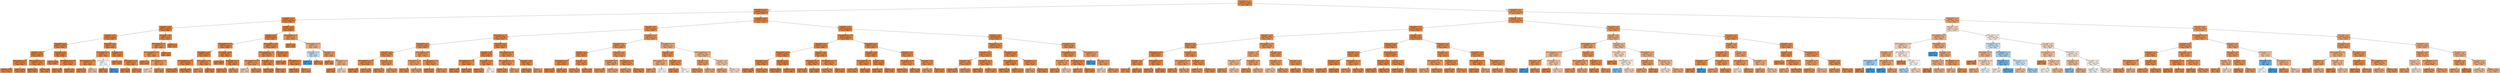 digraph Tree {
node [shape=box, style="filled", color="black"] ;
0 [label="level_WILLR <= 2.5\nsamples = 75366\nvalue = [71575, 3791]\nclass = TOP5", fillcolor="#e68843"] ;
1 [label="level_WILLR <= 0.5\nsamples = 52612\nvalue = [51459, 1153]\nclass = TOP5", fillcolor="#e6843d"] ;
0 -> 1 [labeldistance=2.5, labelangle=45, headlabel="True"] ;
2 [label="level_ATR <= 2.5\nsamples = 24223\nvalue = [24083, 140]\nclass = TOP5", fillcolor="#e5823a"] ;
1 -> 2 ;
3 [label="level_RSI <= 2.5\nsamples = 15647\nvalue = [15600, 47]\nclass = TOP5", fillcolor="#e5813a"] ;
2 -> 3 ;
4 [label="level_RSI <= 1.5\nsamples = 15522\nvalue = [15478, 44]\nclass = TOP5", fillcolor="#e5813a"] ;
3 -> 4 ;
5 [label="level_MOM <= 1.5\nsamples = 14803\nvalue = [14765, 38]\nclass = TOP5", fillcolor="#e5813a"] ;
4 -> 5 ;
6 [label="level_RSI <= 0.5\nsamples = 11344\nvalue = [11309, 35]\nclass = TOP5", fillcolor="#e5813a"] ;
5 -> 6 ;
7 [label="level_aroonup <= 0.5\nsamples = 9558\nvalue = [9533, 25]\nclass = TOP5", fillcolor="#e5813a"] ;
6 -> 7 ;
8 [label="samples = 5992\nvalue = [5971, 21]\nclass = TOP5", fillcolor="#e5813a"] ;
7 -> 8 ;
9 [label="samples = 3566\nvalue = [3562, 4]\nclass = TOP5", fillcolor="#e58139"] ;
7 -> 9 ;
10 [label="level_aroondown <= 2.5\nsamples = 1786\nvalue = [1776, 10]\nclass = TOP5", fillcolor="#e5823a"] ;
6 -> 10 ;
11 [label="samples = 942\nvalue = [941, 1]\nclass = TOP5", fillcolor="#e58139"] ;
10 -> 11 ;
12 [label="samples = 844\nvalue = [835, 9]\nclass = TOP5", fillcolor="#e5823b"] ;
10 -> 12 ;
13 [label="level_slowk <= 0.5\nsamples = 3459\nvalue = [3456, 3]\nclass = TOP5", fillcolor="#e58139"] ;
5 -> 13 ;
14 [label="samples = 2251\nvalue = [2251, 0]\nclass = TOP5", fillcolor="#e58139"] ;
13 -> 14 ;
15 [label="level_macdsignal <= 0.5\nsamples = 1208\nvalue = [1205, 3]\nclass = TOP5", fillcolor="#e58139"] ;
13 -> 15 ;
16 [label="samples = 494\nvalue = [491, 3]\nclass = TOP5", fillcolor="#e5823a"] ;
15 -> 16 ;
17 [label="samples = 714\nvalue = [714, 0]\nclass = TOP5", fillcolor="#e58139"] ;
15 -> 17 ;
18 [label="level_macd <= 1.5\nsamples = 719\nvalue = [713, 6]\nclass = TOP5", fillcolor="#e5823b"] ;
4 -> 18 ;
19 [label="level_MA60P <= 2.5\nsamples = 58\nvalue = [55, 3]\nclass = TOP5", fillcolor="#e68844"] ;
18 -> 19 ;
20 [label="level_macdsignal <= 0.5\nsamples = 56\nvalue = [54, 2]\nclass = TOP5", fillcolor="#e68640"] ;
19 -> 20 ;
21 [label="samples = 53\nvalue = [52, 1]\nclass = TOP5", fillcolor="#e6833d"] ;
20 -> 21 ;
22 [label="samples = 3\nvalue = [2, 1]\nclass = TOP5", fillcolor="#f2c09c"] ;
20 -> 22 ;
23 [label="level_macd <= 0.5\nsamples = 2\nvalue = [1, 1]\nclass = TOP5", fillcolor="#ffffff"] ;
19 -> 23 ;
24 [label="samples = 1\nvalue = [1, 0]\nclass = TOP5", fillcolor="#e58139"] ;
23 -> 24 ;
25 [label="samples = 1\nvalue = [0, 1]\nclass = XXX", fillcolor="#399de5"] ;
23 -> 25 ;
26 [label="level_ADX <= 1.5\nsamples = 661\nvalue = [658, 3]\nclass = TOP5", fillcolor="#e5823a"] ;
18 -> 26 ;
27 [label="samples = 525\nvalue = [525, 0]\nclass = TOP5", fillcolor="#e58139"] ;
26 -> 27 ;
28 [label="level_aroonup <= 1.5\nsamples = 136\nvalue = [133, 3]\nclass = TOP5", fillcolor="#e6843d"] ;
26 -> 28 ;
29 [label="samples = 68\nvalue = [68, 0]\nclass = TOP5", fillcolor="#e58139"] ;
28 -> 29 ;
30 [label="samples = 68\nvalue = [65, 3]\nclass = TOP5", fillcolor="#e68742"] ;
28 -> 30 ;
31 [label="level_slowd <= 0.5\nsamples = 125\nvalue = [122, 3]\nclass = TOP5", fillcolor="#e6843e"] ;
3 -> 31 ;
32 [label="level_aroonup <= 1.5\nsamples = 58\nvalue = [55, 3]\nclass = TOP5", fillcolor="#e68844"] ;
31 -> 32 ;
33 [label="level_aroondown <= 0.5\nsamples = 36\nvalue = [33, 3]\nclass = TOP5", fillcolor="#e78c4b"] ;
32 -> 33 ;
34 [label="samples = 11\nvalue = [11, 0]\nclass = TOP5", fillcolor="#e58139"] ;
33 -> 34 ;
35 [label="level_aroondown <= 2.5\nsamples = 25\nvalue = [22, 3]\nclass = TOP5", fillcolor="#e99254"] ;
33 -> 35 ;
36 [label="samples = 5\nvalue = [3, 2]\nclass = TOP5", fillcolor="#f6d5bd"] ;
35 -> 36 ;
37 [label="samples = 20\nvalue = [19, 1]\nclass = TOP5", fillcolor="#e68843"] ;
35 -> 37 ;
38 [label="samples = 22\nvalue = [22, 0]\nclass = TOP5", fillcolor="#e58139"] ;
32 -> 38 ;
39 [label="samples = 67\nvalue = [67, 0]\nclass = TOP5", fillcolor="#e58139"] ;
31 -> 39 ;
40 [label="level_RSI <= 2.5\nsamples = 8576\nvalue = [8483, 93]\nclass = TOP5", fillcolor="#e5823b"] ;
2 -> 40 ;
41 [label="level_RSI <= 0.5\nsamples = 8528\nvalue = [8440, 88]\nclass = TOP5", fillcolor="#e5823b"] ;
40 -> 41 ;
42 [label="level_macdhist <= 0.5\nsamples = 7254\nvalue = [7189, 65]\nclass = TOP5", fillcolor="#e5823b"] ;
41 -> 42 ;
43 [label="level_MA20P <= 0.5\nsamples = 6269\nvalue = [6207, 62]\nclass = TOP5", fillcolor="#e5823b"] ;
42 -> 43 ;
44 [label="level_macdsignal <= 2.5\nsamples = 6224\nvalue = [6164, 60]\nclass = TOP5", fillcolor="#e5823b"] ;
43 -> 44 ;
45 [label="samples = 4331\nvalue = [4283, 48]\nclass = TOP5", fillcolor="#e5823b"] ;
44 -> 45 ;
46 [label="samples = 1893\nvalue = [1881, 12]\nclass = TOP5", fillcolor="#e5823a"] ;
44 -> 46 ;
47 [label="level_aroonup <= 0.5\nsamples = 45\nvalue = [43, 2]\nclass = TOP5", fillcolor="#e68742"] ;
43 -> 47 ;
48 [label="samples = 19\nvalue = [17, 2]\nclass = TOP5", fillcolor="#e89050"] ;
47 -> 48 ;
49 [label="samples = 26\nvalue = [26, 0]\nclass = TOP5", fillcolor="#e58139"] ;
47 -> 49 ;
50 [label="level_MA20P <= 0.5\nsamples = 985\nvalue = [982, 3]\nclass = TOP5", fillcolor="#e5813a"] ;
42 -> 50 ;
51 [label="samples = 800\nvalue = [800, 0]\nclass = TOP5", fillcolor="#e58139"] ;
50 -> 51 ;
52 [label="level_MA60P <= 1.5\nsamples = 185\nvalue = [182, 3]\nclass = TOP5", fillcolor="#e5833c"] ;
50 -> 52 ;
53 [label="samples = 174\nvalue = [172, 2]\nclass = TOP5", fillcolor="#e5823b"] ;
52 -> 53 ;
54 [label="samples = 11\nvalue = [10, 1]\nclass = TOP5", fillcolor="#e88e4d"] ;
52 -> 54 ;
55 [label="level_macdhist <= 0.5\nsamples = 1274\nvalue = [1251, 23]\nclass = TOP5", fillcolor="#e5833d"] ;
41 -> 55 ;
56 [label="level_macdsignal <= 2.5\nsamples = 648\nvalue = [629, 19]\nclass = TOP5", fillcolor="#e6853f"] ;
55 -> 56 ;
57 [label="level_aroondown <= 0.5\nsamples = 139\nvalue = [127, 12]\nclass = TOP5", fillcolor="#e78d4c"] ;
56 -> 57 ;
58 [label="samples = 8\nvalue = [5, 3]\nclass = TOP5", fillcolor="#f5cdb0"] ;
57 -> 58 ;
59 [label="samples = 131\nvalue = [122, 9]\nclass = TOP5", fillcolor="#e78a48"] ;
57 -> 59 ;
60 [label="level_MOM <= 1.5\nsamples = 509\nvalue = [502, 7]\nclass = TOP5", fillcolor="#e5833c"] ;
56 -> 60 ;
61 [label="samples = 186\nvalue = [186, 0]\nclass = TOP5", fillcolor="#e58139"] ;
60 -> 61 ;
62 [label="samples = 323\nvalue = [316, 7]\nclass = TOP5", fillcolor="#e6843d"] ;
60 -> 62 ;
63 [label="level_slowk <= 0.5\nsamples = 626\nvalue = [622, 4]\nclass = TOP5", fillcolor="#e5823a"] ;
55 -> 63 ;
64 [label="samples = 299\nvalue = [299, 0]\nclass = TOP5", fillcolor="#e58139"] ;
63 -> 64 ;
65 [label="level_MA60P <= 2.5\nsamples = 327\nvalue = [323, 4]\nclass = TOP5", fillcolor="#e5833b"] ;
63 -> 65 ;
66 [label="samples = 315\nvalue = [312, 3]\nclass = TOP5", fillcolor="#e5823b"] ;
65 -> 66 ;
67 [label="samples = 12\nvalue = [11, 1]\nclass = TOP5", fillcolor="#e78c4b"] ;
65 -> 67 ;
68 [label="level_aroonup <= 2.5\nsamples = 48\nvalue = [43, 5]\nclass = TOP5", fillcolor="#e89050"] ;
40 -> 68 ;
69 [label="samples = 28\nvalue = [28, 0]\nclass = TOP5", fillcolor="#e58139"] ;
68 -> 69 ;
70 [label="level_macdhist <= 0.5\nsamples = 20\nvalue = [15, 5]\nclass = TOP5", fillcolor="#eeab7b"] ;
68 -> 70 ;
71 [label="level_slowk <= 1.0\nsamples = 5\nvalue = [2, 3]\nclass = XXX", fillcolor="#bddef6"] ;
70 -> 71 ;
72 [label="samples = 3\nvalue = [0, 3]\nclass = XXX", fillcolor="#399de5"] ;
71 -> 72 ;
73 [label="samples = 2\nvalue = [2, 0]\nclass = TOP5", fillcolor="#e58139"] ;
71 -> 73 ;
74 [label="level_VAR <= 1.5\nsamples = 15\nvalue = [13, 2]\nclass = TOP5", fillcolor="#e99457"] ;
70 -> 74 ;
75 [label="samples = 7\nvalue = [7, 0]\nclass = TOP5", fillcolor="#e58139"] ;
74 -> 75 ;
76 [label="level_slowd <= 0.5\nsamples = 8\nvalue = [6, 2]\nclass = TOP5", fillcolor="#eeab7b"] ;
74 -> 76 ;
77 [label="samples = 3\nvalue = [3, 0]\nclass = TOP5", fillcolor="#e58139"] ;
76 -> 77 ;
78 [label="samples = 5\nvalue = [3, 2]\nclass = TOP5", fillcolor="#f6d5bd"] ;
76 -> 78 ;
79 [label="level_slowd <= 0.5\nsamples = 28389\nvalue = [27376, 1013]\nclass = TOP5", fillcolor="#e68640"] ;
1 -> 79 ;
80 [label="level_VAR <= 0.5\nsamples = 7257\nvalue = [6708, 549]\nclass = TOP5", fillcolor="#e78b49"] ;
79 -> 80 ;
81 [label="level_aroonup <= 1.5\nsamples = 4682\nvalue = [4443, 239]\nclass = TOP5", fillcolor="#e68844"] ;
80 -> 81 ;
82 [label="level_WILLR <= 1.5\nsamples = 2644\nvalue = [2458, 186]\nclass = TOP5", fillcolor="#e78b48"] ;
81 -> 82 ;
83 [label="level_ATR <= 2.5\nsamples = 1986\nvalue = [1876, 110]\nclass = TOP5", fillcolor="#e78845"] ;
82 -> 83 ;
84 [label="level_aroondown <= 2.5\nsamples = 1324\nvalue = [1273, 51]\nclass = TOP5", fillcolor="#e68641"] ;
83 -> 84 ;
85 [label="samples = 555\nvalue = [549, 6]\nclass = TOP5", fillcolor="#e5823b"] ;
84 -> 85 ;
86 [label="samples = 769\nvalue = [724, 45]\nclass = TOP5", fillcolor="#e78945"] ;
84 -> 86 ;
87 [label="level_slowk <= 0.5\nsamples = 662\nvalue = [603, 59]\nclass = TOP5", fillcolor="#e88d4c"] ;
83 -> 87 ;
88 [label="samples = 318\nvalue = [301, 17]\nclass = TOP5", fillcolor="#e68844"] ;
87 -> 88 ;
89 [label="samples = 344\nvalue = [302, 42]\nclass = TOP5", fillcolor="#e99355"] ;
87 -> 89 ;
90 [label="level_macdhist <= 0.5\nsamples = 658\nvalue = [582, 76]\nclass = TOP5", fillcolor="#e89153"] ;
82 -> 90 ;
91 [label="level_MA20P <= 0.5\nsamples = 346\nvalue = [291, 55]\nclass = TOP5", fillcolor="#ea995e"] ;
90 -> 91 ;
92 [label="samples = 88\nvalue = [82, 6]\nclass = TOP5", fillcolor="#e78a47"] ;
91 -> 92 ;
93 [label="samples = 258\nvalue = [209, 49]\nclass = TOP5", fillcolor="#eb9f67"] ;
91 -> 93 ;
94 [label="level_aroondown <= 0.5\nsamples = 312\nvalue = [291, 21]\nclass = TOP5", fillcolor="#e78a47"] ;
90 -> 94 ;
95 [label="samples = 152\nvalue = [148, 4]\nclass = TOP5", fillcolor="#e6843e"] ;
94 -> 95 ;
96 [label="samples = 160\nvalue = [143, 17]\nclass = TOP5", fillcolor="#e89051"] ;
94 -> 96 ;
97 [label="level_WILLR <= 1.5\nsamples = 2038\nvalue = [1985, 53]\nclass = TOP5", fillcolor="#e6843e"] ;
81 -> 97 ;
98 [label="level_ATR <= 2.5\nsamples = 1183\nvalue = [1168, 15]\nclass = TOP5", fillcolor="#e5833c"] ;
97 -> 98 ;
99 [label="level_aroondown <= 1.5\nsamples = 857\nvalue = [851, 6]\nclass = TOP5", fillcolor="#e5823a"] ;
98 -> 99 ;
100 [label="samples = 554\nvalue = [552, 2]\nclass = TOP5", fillcolor="#e5813a"] ;
99 -> 100 ;
101 [label="samples = 303\nvalue = [299, 4]\nclass = TOP5", fillcolor="#e5833c"] ;
99 -> 101 ;
102 [label="level_MA20P <= 2.5\nsamples = 326\nvalue = [317, 9]\nclass = TOP5", fillcolor="#e6853f"] ;
98 -> 102 ;
103 [label="samples = 322\nvalue = [315, 7]\nclass = TOP5", fillcolor="#e6843d"] ;
102 -> 103 ;
104 [label="samples = 4\nvalue = [2, 2]\nclass = TOP5", fillcolor="#ffffff"] ;
102 -> 104 ;
105 [label="level_macdhist <= 1.5\nsamples = 855\nvalue = [817, 38]\nclass = TOP5", fillcolor="#e68742"] ;
97 -> 105 ;
106 [label="level_aroondown <= 2.5\nsamples = 447\nvalue = [416, 31]\nclass = TOP5", fillcolor="#e78a48"] ;
105 -> 106 ;
107 [label="samples = 397\nvalue = [375, 22]\nclass = TOP5", fillcolor="#e78845"] ;
106 -> 107 ;
108 [label="samples = 50\nvalue = [41, 9]\nclass = TOP5", fillcolor="#eb9d64"] ;
106 -> 108 ;
109 [label="level_slowk <= 1.5\nsamples = 408\nvalue = [401, 7]\nclass = TOP5", fillcolor="#e5833c"] ;
105 -> 109 ;
110 [label="samples = 401\nvalue = [395, 6]\nclass = TOP5", fillcolor="#e5833c"] ;
109 -> 110 ;
111 [label="samples = 7\nvalue = [6, 1]\nclass = TOP5", fillcolor="#e9965a"] ;
109 -> 111 ;
112 [label="level_WILLR <= 1.5\nsamples = 2575\nvalue = [2265, 310]\nclass = TOP5", fillcolor="#e99254"] ;
80 -> 112 ;
113 [label="level_RSI <= 0.5\nsamples = 1853\nvalue = [1704, 149]\nclass = TOP5", fillcolor="#e78c4a"] ;
112 -> 113 ;
114 [label="level_ATR <= 2.5\nsamples = 694\nvalue = [667, 27]\nclass = TOP5", fillcolor="#e68641"] ;
113 -> 114 ;
115 [label="level_aroonup <= 0.5\nsamples = 334\nvalue = [329, 5]\nclass = TOP5", fillcolor="#e5833c"] ;
114 -> 115 ;
116 [label="samples = 175\nvalue = [175, 0]\nclass = TOP5", fillcolor="#e58139"] ;
115 -> 116 ;
117 [label="samples = 159\nvalue = [154, 5]\nclass = TOP5", fillcolor="#e6853f"] ;
115 -> 117 ;
118 [label="level_ADX <= 2.5\nsamples = 360\nvalue = [338, 22]\nclass = TOP5", fillcolor="#e78946"] ;
114 -> 118 ;
119 [label="samples = 214\nvalue = [196, 18]\nclass = TOP5", fillcolor="#e78d4b"] ;
118 -> 119 ;
120 [label="samples = 146\nvalue = [142, 4]\nclass = TOP5", fillcolor="#e6853f"] ;
118 -> 120 ;
121 [label="level_macd <= 0.5\nsamples = 1159\nvalue = [1037, 122]\nclass = TOP5", fillcolor="#e89050"] ;
113 -> 121 ;
122 [label="level_MA60P <= 0.5\nsamples = 548\nvalue = [459, 89]\nclass = TOP5", fillcolor="#ea995f"] ;
121 -> 122 ;
123 [label="samples = 229\nvalue = [206, 23]\nclass = TOP5", fillcolor="#e88f4f"] ;
122 -> 123 ;
124 [label="samples = 319\nvalue = [253, 66]\nclass = TOP5", fillcolor="#eca26d"] ;
122 -> 124 ;
125 [label="level_aroonup <= 0.5\nsamples = 611\nvalue = [578, 33]\nclass = TOP5", fillcolor="#e68844"] ;
121 -> 125 ;
126 [label="samples = 135\nvalue = [117, 18]\nclass = TOP5", fillcolor="#e99457"] ;
125 -> 126 ;
127 [label="samples = 476\nvalue = [461, 15]\nclass = TOP5", fillcolor="#e6853f"] ;
125 -> 127 ;
128 [label="level_MA120P <= 0.5\nsamples = 722\nvalue = [561, 161]\nclass = TOP5", fillcolor="#eca572"] ;
112 -> 128 ;
129 [label="level_ADX <= 0.5\nsamples = 136\nvalue = [125, 11]\nclass = TOP5", fillcolor="#e78c4a"] ;
128 -> 129 ;
130 [label="level_macdhist <= 2.5\nsamples = 18\nvalue = [14, 4]\nclass = TOP5", fillcolor="#eca572"] ;
129 -> 130 ;
131 [label="samples = 14\nvalue = [12, 2]\nclass = TOP5", fillcolor="#e9965a"] ;
130 -> 131 ;
132 [label="samples = 4\nvalue = [2, 2]\nclass = TOP5", fillcolor="#ffffff"] ;
130 -> 132 ;
133 [label="level_MOM <= 2.5\nsamples = 118\nvalue = [111, 7]\nclass = TOP5", fillcolor="#e78945"] ;
129 -> 133 ;
134 [label="samples = 116\nvalue = [110, 6]\nclass = TOP5", fillcolor="#e68844"] ;
133 -> 134 ;
135 [label="samples = 2\nvalue = [1, 1]\nclass = TOP5", fillcolor="#ffffff"] ;
133 -> 135 ;
136 [label="level_aroondown <= 2.5\nsamples = 586\nvalue = [436, 150]\nclass = TOP5", fillcolor="#eeac7d"] ;
128 -> 136 ;
137 [label="level_VAR <= 1.5\nsamples = 278\nvalue = [235, 43]\nclass = TOP5", fillcolor="#ea985d"] ;
136 -> 137 ;
138 [label="samples = 174\nvalue = [156, 18]\nclass = TOP5", fillcolor="#e89050"] ;
137 -> 138 ;
139 [label="samples = 104\nvalue = [79, 25]\nclass = TOP5", fillcolor="#eda978"] ;
137 -> 139 ;
140 [label="level_ATR <= 0.5\nsamples = 308\nvalue = [201, 107]\nclass = TOP5", fillcolor="#f3c4a2"] ;
136 -> 140 ;
141 [label="samples = 114\nvalue = [90, 24]\nclass = TOP5", fillcolor="#eca36e"] ;
140 -> 141 ;
142 [label="samples = 194\nvalue = [111, 83]\nclass = TOP5", fillcolor="#f8dfcd"] ;
140 -> 142 ;
143 [label="level_ATR <= 2.5\nsamples = 21132\nvalue = [20668, 464]\nclass = TOP5", fillcolor="#e6843d"] ;
79 -> 143 ;
144 [label="level_aroondown <= 2.5\nsamples = 14170\nvalue = [13984, 186]\nclass = TOP5", fillcolor="#e5833c"] ;
143 -> 144 ;
145 [label="level_VAR <= 1.5\nsamples = 11474\nvalue = [11362, 112]\nclass = TOP5", fillcolor="#e5823b"] ;
144 -> 145 ;
146 [label="level_aroonup <= 0.5\nsamples = 10346\nvalue = [10262, 84]\nclass = TOP5", fillcolor="#e5823b"] ;
145 -> 146 ;
147 [label="level_WILLR <= 1.5\nsamples = 3921\nvalue = [3867, 54]\nclass = TOP5", fillcolor="#e5833c"] ;
146 -> 147 ;
148 [label="samples = 2126\nvalue = [2106, 20]\nclass = TOP5", fillcolor="#e5823b"] ;
147 -> 148 ;
149 [label="samples = 1795\nvalue = [1761, 34]\nclass = TOP5", fillcolor="#e6833d"] ;
147 -> 149 ;
150 [label="level_RSI <= 2.5\nsamples = 6425\nvalue = [6395, 30]\nclass = TOP5", fillcolor="#e5823a"] ;
146 -> 150 ;
151 [label="samples = 4828\nvalue = [4814, 14]\nclass = TOP5", fillcolor="#e5813a"] ;
150 -> 151 ;
152 [label="samples = 1597\nvalue = [1581, 16]\nclass = TOP5", fillcolor="#e5823b"] ;
150 -> 152 ;
153 [label="level_RSI <= 2.5\nsamples = 1128\nvalue = [1100, 28]\nclass = TOP5", fillcolor="#e6843e"] ;
145 -> 153 ;
154 [label="level_aroonup <= 1.5\nsamples = 806\nvalue = [794, 12]\nclass = TOP5", fillcolor="#e5833c"] ;
153 -> 154 ;
155 [label="samples = 237\nvalue = [228, 9]\nclass = TOP5", fillcolor="#e68641"] ;
154 -> 155 ;
156 [label="samples = 569\nvalue = [566, 3]\nclass = TOP5", fillcolor="#e5823a"] ;
154 -> 156 ;
157 [label="level_aroondown <= 1.5\nsamples = 322\nvalue = [306, 16]\nclass = TOP5", fillcolor="#e68843"] ;
153 -> 157 ;
158 [label="samples = 218\nvalue = [203, 15]\nclass = TOP5", fillcolor="#e78a48"] ;
157 -> 158 ;
159 [label="samples = 104\nvalue = [103, 1]\nclass = TOP5", fillcolor="#e5823b"] ;
157 -> 159 ;
160 [label="level_WILLR <= 1.5\nsamples = 2696\nvalue = [2622, 74]\nclass = TOP5", fillcolor="#e6853f"] ;
144 -> 160 ;
161 [label="level_slowk <= 1.5\nsamples = 1619\nvalue = [1596, 23]\nclass = TOP5", fillcolor="#e5833c"] ;
160 -> 161 ;
162 [label="level_macdhist <= 1.5\nsamples = 557\nvalue = [542, 15]\nclass = TOP5", fillcolor="#e6843e"] ;
161 -> 162 ;
163 [label="samples = 307\nvalue = [294, 13]\nclass = TOP5", fillcolor="#e68742"] ;
162 -> 163 ;
164 [label="samples = 250\nvalue = [248, 2]\nclass = TOP5", fillcolor="#e5823b"] ;
162 -> 164 ;
165 [label="level_ADX <= 0.5\nsamples = 1062\nvalue = [1054, 8]\nclass = TOP5", fillcolor="#e5823b"] ;
161 -> 165 ;
166 [label="samples = 505\nvalue = [504, 1]\nclass = TOP5", fillcolor="#e58139"] ;
165 -> 166 ;
167 [label="samples = 557\nvalue = [550, 7]\nclass = TOP5", fillcolor="#e5833c"] ;
165 -> 167 ;
168 [label="level_VAR <= 1.5\nsamples = 1077\nvalue = [1026, 51]\nclass = TOP5", fillcolor="#e68743"] ;
160 -> 168 ;
169 [label="level_aroonup <= 0.5\nsamples = 827\nvalue = [795, 32]\nclass = TOP5", fillcolor="#e68641"] ;
168 -> 169 ;
170 [label="samples = 462\nvalue = [439, 23]\nclass = TOP5", fillcolor="#e68843"] ;
169 -> 170 ;
171 [label="samples = 365\nvalue = [356, 9]\nclass = TOP5", fillcolor="#e6843e"] ;
169 -> 171 ;
172 [label="level_slowk <= 2.5\nsamples = 250\nvalue = [231, 19]\nclass = TOP5", fillcolor="#e78b49"] ;
168 -> 172 ;
173 [label="samples = 97\nvalue = [82, 15]\nclass = TOP5", fillcolor="#ea985d"] ;
172 -> 173 ;
174 [label="samples = 153\nvalue = [149, 4]\nclass = TOP5", fillcolor="#e6843e"] ;
172 -> 174 ;
175 [label="level_VAR <= 2.5\nsamples = 6962\nvalue = [6684, 278]\nclass = TOP5", fillcolor="#e68641"] ;
143 -> 175 ;
176 [label="level_aroonup <= 1.5\nsamples = 6274\nvalue = [6055, 219]\nclass = TOP5", fillcolor="#e68640"] ;
175 -> 176 ;
177 [label="level_slowd <= 1.5\nsamples = 2934\nvalue = [2785, 149]\nclass = TOP5", fillcolor="#e68844"] ;
176 -> 177 ;
178 [label="level_VAR <= 0.5\nsamples = 1189\nvalue = [1103, 86]\nclass = TOP5", fillcolor="#e78b48"] ;
177 -> 178 ;
179 [label="samples = 814\nvalue = [770, 44]\nclass = TOP5", fillcolor="#e68844"] ;
178 -> 179 ;
180 [label="samples = 375\nvalue = [333, 42]\nclass = TOP5", fillcolor="#e89152"] ;
178 -> 180 ;
181 [label="level_MA120P <= 0.5\nsamples = 1745\nvalue = [1682, 63]\nclass = TOP5", fillcolor="#e68640"] ;
177 -> 181 ;
182 [label="samples = 467\nvalue = [460, 7]\nclass = TOP5", fillcolor="#e5833c"] ;
181 -> 182 ;
183 [label="samples = 1278\nvalue = [1222, 56]\nclass = TOP5", fillcolor="#e68742"] ;
181 -> 183 ;
184 [label="level_MA20P <= 2.5\nsamples = 3340\nvalue = [3270, 70]\nclass = TOP5", fillcolor="#e6843d"] ;
176 -> 184 ;
185 [label="level_macdhist <= 1.5\nsamples = 2795\nvalue = [2749, 46]\nclass = TOP5", fillcolor="#e5833c"] ;
184 -> 185 ;
186 [label="samples = 1024\nvalue = [992, 32]\nclass = TOP5", fillcolor="#e6853f"] ;
185 -> 186 ;
187 [label="samples = 1771\nvalue = [1757, 14]\nclass = TOP5", fillcolor="#e5823b"] ;
185 -> 187 ;
188 [label="level_WILLR <= 1.5\nsamples = 545\nvalue = [521, 24]\nclass = TOP5", fillcolor="#e68742"] ;
184 -> 188 ;
189 [label="samples = 43\nvalue = [36, 7]\nclass = TOP5", fillcolor="#ea9a5f"] ;
188 -> 189 ;
190 [label="samples = 502\nvalue = [485, 17]\nclass = TOP5", fillcolor="#e68540"] ;
188 -> 190 ;
191 [label="level_MA20P <= 2.5\nsamples = 688\nvalue = [629, 59]\nclass = TOP5", fillcolor="#e78d4c"] ;
175 -> 191 ;
192 [label="level_macdhist <= 0.5\nsamples = 478\nvalue = [453, 25]\nclass = TOP5", fillcolor="#e68844"] ;
191 -> 192 ;
193 [label="level_MA20P <= 0.5\nsamples = 83\nvalue = [71, 12]\nclass = TOP5", fillcolor="#e9965a"] ;
192 -> 193 ;
194 [label="samples = 58\nvalue = [55, 3]\nclass = TOP5", fillcolor="#e68844"] ;
193 -> 194 ;
195 [label="samples = 25\nvalue = [16, 9]\nclass = TOP5", fillcolor="#f4c8a8"] ;
193 -> 195 ;
196 [label="level_aroonup <= 0.5\nsamples = 395\nvalue = [382, 13]\nclass = TOP5", fillcolor="#e68540"] ;
192 -> 196 ;
197 [label="samples = 84\nvalue = [77, 7]\nclass = TOP5", fillcolor="#e78c4b"] ;
196 -> 197 ;
198 [label="samples = 311\nvalue = [305, 6]\nclass = TOP5", fillcolor="#e6833d"] ;
196 -> 198 ;
199 [label="level_macdhist <= 1.5\nsamples = 210\nvalue = [176, 34]\nclass = TOP5", fillcolor="#ea995f"] ;
191 -> 199 ;
200 [label="samples = 3\nvalue = [0, 3]\nclass = XXX", fillcolor="#399de5"] ;
199 -> 200 ;
201 [label="level_slowk <= 1.5\nsamples = 207\nvalue = [176, 31]\nclass = TOP5", fillcolor="#ea975c"] ;
199 -> 201 ;
202 [label="samples = 13\nvalue = [8, 5]\nclass = TOP5", fillcolor="#f5d0b5"] ;
201 -> 202 ;
203 [label="samples = 194\nvalue = [168, 26]\nclass = TOP5", fillcolor="#e99458"] ;
201 -> 203 ;
204 [label="level_VAR <= 1.5\nsamples = 22754\nvalue = [20116, 2638]\nclass = TOP5", fillcolor="#e89253"] ;
0 -> 204 [labeldistance=2.5, labelangle=-45, headlabel="False"] ;
205 [label="level_VAR <= 0.5\nsamples = 15517\nvalue = [14418, 1099]\nclass = TOP5", fillcolor="#e78b48"] ;
204 -> 205 ;
206 [label="level_slowd <= 1.5\nsamples = 11521\nvalue = [10935, 586]\nclass = TOP5", fillcolor="#e68844"] ;
205 -> 206 ;
207 [label="level_ATR <= 0.5\nsamples = 2047\nvalue = [1862, 185]\nclass = TOP5", fillcolor="#e88e4d"] ;
206 -> 207 ;
208 [label="level_RSI <= 2.5\nsamples = 1022\nvalue = [957, 65]\nclass = TOP5", fillcolor="#e78a46"] ;
207 -> 208 ;
209 [label="level_aroonup <= 0.5\nsamples = 350\nvalue = [339, 11]\nclass = TOP5", fillcolor="#e6853f"] ;
208 -> 209 ;
210 [label="level_ADX <= 2.5\nsamples = 140\nvalue = [132, 8]\nclass = TOP5", fillcolor="#e78945"] ;
209 -> 210 ;
211 [label="samples = 66\nvalue = [60, 6]\nclass = TOP5", fillcolor="#e88e4d"] ;
210 -> 211 ;
212 [label="samples = 74\nvalue = [72, 2]\nclass = TOP5", fillcolor="#e6843e"] ;
210 -> 212 ;
213 [label="level_MA120P <= 0.5\nsamples = 210\nvalue = [207, 3]\nclass = TOP5", fillcolor="#e5833c"] ;
209 -> 213 ;
214 [label="samples = 49\nvalue = [47, 2]\nclass = TOP5", fillcolor="#e68641"] ;
213 -> 214 ;
215 [label="samples = 161\nvalue = [160, 1]\nclass = TOP5", fillcolor="#e5823a"] ;
213 -> 215 ;
216 [label="level_macd <= 2.5\nsamples = 672\nvalue = [618, 54]\nclass = TOP5", fillcolor="#e78c4a"] ;
208 -> 216 ;
217 [label="level_aroondown <= 0.5\nsamples = 166\nvalue = [144, 22]\nclass = TOP5", fillcolor="#e99457"] ;
216 -> 217 ;
218 [label="samples = 66\nvalue = [62, 4]\nclass = TOP5", fillcolor="#e78946"] ;
217 -> 218 ;
219 [label="samples = 100\nvalue = [82, 18]\nclass = TOP5", fillcolor="#eb9d64"] ;
217 -> 219 ;
220 [label="level_slowd <= 0.5\nsamples = 506\nvalue = [474, 32]\nclass = TOP5", fillcolor="#e78a46"] ;
216 -> 220 ;
221 [label="samples = 133\nvalue = [121, 12]\nclass = TOP5", fillcolor="#e88d4d"] ;
220 -> 221 ;
222 [label="samples = 373\nvalue = [353, 20]\nclass = TOP5", fillcolor="#e68844"] ;
220 -> 222 ;
223 [label="level_macdhist <= 0.5\nsamples = 1025\nvalue = [905, 120]\nclass = TOP5", fillcolor="#e89253"] ;
207 -> 223 ;
224 [label="level_RSI <= 1.5\nsamples = 164\nvalue = [131, 33]\nclass = TOP5", fillcolor="#eca16b"] ;
223 -> 224 ;
225 [label="level_slowk <= 0.5\nsamples = 56\nvalue = [40, 16]\nclass = TOP5", fillcolor="#efb388"] ;
224 -> 225 ;
226 [label="samples = 11\nvalue = [10, 1]\nclass = TOP5", fillcolor="#e88e4d"] ;
225 -> 226 ;
227 [label="samples = 45\nvalue = [30, 15]\nclass = TOP5", fillcolor="#f2c09c"] ;
225 -> 227 ;
228 [label="level_MA20P <= 1.5\nsamples = 108\nvalue = [91, 17]\nclass = TOP5", fillcolor="#ea995e"] ;
224 -> 228 ;
229 [label="samples = 59\nvalue = [54, 5]\nclass = TOP5", fillcolor="#e78d4b"] ;
228 -> 229 ;
230 [label="samples = 49\nvalue = [37, 12]\nclass = TOP5", fillcolor="#edaa79"] ;
228 -> 230 ;
231 [label="level_ADX <= 0.5\nsamples = 861\nvalue = [774, 87]\nclass = TOP5", fillcolor="#e88f4f"] ;
223 -> 231 ;
232 [label="level_slowd <= 0.5\nsamples = 270\nvalue = [233, 37]\nclass = TOP5", fillcolor="#e99558"] ;
231 -> 232 ;
233 [label="samples = 38\nvalue = [26, 12]\nclass = TOP5", fillcolor="#f1bb94"] ;
232 -> 233 ;
234 [label="samples = 232\nvalue = [207, 25]\nclass = TOP5", fillcolor="#e89051"] ;
232 -> 234 ;
235 [label="level_slowk <= 0.5\nsamples = 591\nvalue = [541, 50]\nclass = TOP5", fillcolor="#e78d4b"] ;
231 -> 235 ;
236 [label="samples = 126\nvalue = [122, 4]\nclass = TOP5", fillcolor="#e6853f"] ;
235 -> 236 ;
237 [label="samples = 465\nvalue = [419, 46]\nclass = TOP5", fillcolor="#e88f4f"] ;
235 -> 237 ;
238 [label="level_ATR <= 2.5\nsamples = 9474\nvalue = [9073, 401]\nclass = TOP5", fillcolor="#e68742"] ;
206 -> 238 ;
239 [label="level_macd <= 1.5\nsamples = 6685\nvalue = [6461, 224]\nclass = TOP5", fillcolor="#e68540"] ;
238 -> 239 ;
240 [label="level_RSI <= 2.5\nsamples = 1823\nvalue = [1743, 80]\nclass = TOP5", fillcolor="#e68742"] ;
239 -> 240 ;
241 [label="level_macd <= 0.5\nsamples = 1071\nvalue = [1038, 33]\nclass = TOP5", fillcolor="#e6853f"] ;
240 -> 241 ;
242 [label="samples = 770\nvalue = [739, 31]\nclass = TOP5", fillcolor="#e68641"] ;
241 -> 242 ;
243 [label="samples = 301\nvalue = [299, 2]\nclass = TOP5", fillcolor="#e5823a"] ;
241 -> 243 ;
244 [label="level_macdhist <= 2.5\nsamples = 752\nvalue = [705, 47]\nclass = TOP5", fillcolor="#e78946"] ;
240 -> 244 ;
245 [label="samples = 63\nvalue = [54, 9]\nclass = TOP5", fillcolor="#e9965a"] ;
244 -> 245 ;
246 [label="samples = 689\nvalue = [651, 38]\nclass = TOP5", fillcolor="#e78845"] ;
244 -> 246 ;
247 [label="level_aroonup <= 2.5\nsamples = 4862\nvalue = [4718, 144]\nclass = TOP5", fillcolor="#e6853f"] ;
239 -> 247 ;
248 [label="level_slowd <= 2.5\nsamples = 1578\nvalue = [1549, 29]\nclass = TOP5", fillcolor="#e5833d"] ;
247 -> 248 ;
249 [label="samples = 608\nvalue = [592, 16]\nclass = TOP5", fillcolor="#e6843e"] ;
248 -> 249 ;
250 [label="samples = 970\nvalue = [957, 13]\nclass = TOP5", fillcolor="#e5833c"] ;
248 -> 250 ;
251 [label="level_ATR <= 0.5\nsamples = 3284\nvalue = [3169, 115]\nclass = TOP5", fillcolor="#e68640"] ;
247 -> 251 ;
252 [label="samples = 2209\nvalue = [2148, 61]\nclass = TOP5", fillcolor="#e6853f"] ;
251 -> 252 ;
253 [label="samples = 1075\nvalue = [1021, 54]\nclass = TOP5", fillcolor="#e68843"] ;
251 -> 253 ;
254 [label="level_macd <= 1.5\nsamples = 2789\nvalue = [2612, 177]\nclass = TOP5", fillcolor="#e78a46"] ;
238 -> 254 ;
255 [label="level_ADX <= 1.5\nsamples = 561\nvalue = [511, 50]\nclass = TOP5", fillcolor="#e88d4c"] ;
254 -> 255 ;
256 [label="level_aroondown <= 0.5\nsamples = 265\nvalue = [233, 32]\nclass = TOP5", fillcolor="#e99254"] ;
255 -> 256 ;
257 [label="samples = 80\nvalue = [64, 16]\nclass = TOP5", fillcolor="#eca06a"] ;
256 -> 257 ;
258 [label="samples = 185\nvalue = [169, 16]\nclass = TOP5", fillcolor="#e78d4c"] ;
256 -> 258 ;
259 [label="level_MA60P <= 1.5\nsamples = 296\nvalue = [278, 18]\nclass = TOP5", fillcolor="#e78946"] ;
255 -> 259 ;
260 [label="samples = 186\nvalue = [179, 7]\nclass = TOP5", fillcolor="#e68641"] ;
259 -> 260 ;
261 [label="samples = 110\nvalue = [99, 11]\nclass = TOP5", fillcolor="#e88f4f"] ;
259 -> 261 ;
262 [label="level_MOM <= 1.5\nsamples = 2228\nvalue = [2101, 127]\nclass = TOP5", fillcolor="#e78945"] ;
254 -> 262 ;
263 [label="level_aroondown <= 2.5\nsamples = 315\nvalue = [309, 6]\nclass = TOP5", fillcolor="#e6833d"] ;
262 -> 263 ;
264 [label="samples = 310\nvalue = [305, 5]\nclass = TOP5", fillcolor="#e5833c"] ;
263 -> 264 ;
265 [label="samples = 5\nvalue = [4, 1]\nclass = TOP5", fillcolor="#eca06a"] ;
263 -> 265 ;
266 [label="level_macdhist <= 1.5\nsamples = 1913\nvalue = [1792, 121]\nclass = TOP5", fillcolor="#e78a46"] ;
262 -> 266 ;
267 [label="samples = 168\nvalue = [150, 18]\nclass = TOP5", fillcolor="#e89051"] ;
266 -> 267 ;
268 [label="samples = 1745\nvalue = [1642, 103]\nclass = TOP5", fillcolor="#e78945"] ;
266 -> 268 ;
269 [label="level_slowk <= 2.5\nsamples = 3996\nvalue = [3483, 513]\nclass = TOP5", fillcolor="#e99456"] ;
205 -> 269 ;
270 [label="level_ATR <= 0.5\nsamples = 1073\nvalue = [818, 255]\nclass = TOP5", fillcolor="#eda877"] ;
269 -> 270 ;
271 [label="level_macdhist <= 1.5\nsamples = 435\nvalue = [370, 65]\nclass = TOP5", fillcolor="#ea975c"] ;
270 -> 271 ;
272 [label="level_aroondown <= 0.5\nsamples = 93\nvalue = [68, 25]\nclass = TOP5", fillcolor="#efaf82"] ;
271 -> 272 ;
273 [label="level_slowk <= 0.5\nsamples = 29\nvalue = [26, 3]\nclass = TOP5", fillcolor="#e89050"] ;
272 -> 273 ;
274 [label="samples = 1\nvalue = [0, 1]\nclass = XXX", fillcolor="#399de5"] ;
273 -> 274 ;
275 [label="samples = 28\nvalue = [26, 2]\nclass = TOP5", fillcolor="#e78b48"] ;
273 -> 275 ;
276 [label="level_MA60P <= 1.5\nsamples = 64\nvalue = [42, 22]\nclass = TOP5", fillcolor="#f3c3a1"] ;
272 -> 276 ;
277 [label="samples = 7\nvalue = [7, 0]\nclass = TOP5", fillcolor="#e58139"] ;
276 -> 277 ;
278 [label="samples = 57\nvalue = [35, 22]\nclass = TOP5", fillcolor="#f5d0b5"] ;
276 -> 278 ;
279 [label="level_ADX <= 0.5\nsamples = 342\nvalue = [302, 40]\nclass = TOP5", fillcolor="#e89253"] ;
271 -> 279 ;
280 [label="level_aroondown <= 0.5\nsamples = 190\nvalue = [161, 29]\nclass = TOP5", fillcolor="#ea985d"] ;
279 -> 280 ;
281 [label="samples = 102\nvalue = [90, 12]\nclass = TOP5", fillcolor="#e89253"] ;
280 -> 281 ;
282 [label="samples = 88\nvalue = [71, 17]\nclass = TOP5", fillcolor="#eb9f68"] ;
280 -> 282 ;
283 [label="level_MOM <= 2.5\nsamples = 152\nvalue = [141, 11]\nclass = TOP5", fillcolor="#e78b48"] ;
279 -> 283 ;
284 [label="samples = 101\nvalue = [96, 5]\nclass = TOP5", fillcolor="#e68843"] ;
283 -> 284 ;
285 [label="samples = 51\nvalue = [45, 6]\nclass = TOP5", fillcolor="#e89253"] ;
283 -> 285 ;
286 [label="level_slowk <= 1.5\nsamples = 638\nvalue = [448, 190]\nclass = TOP5", fillcolor="#f0b68d"] ;
270 -> 286 ;
287 [label="level_MA60P <= 0.5\nsamples = 219\nvalue = [130, 89]\nclass = TOP5", fillcolor="#f7d7c1"] ;
286 -> 287 ;
288 [label="samples = 23\nvalue = [23, 0]\nclass = TOP5", fillcolor="#e58139"] ;
287 -> 288 ;
289 [label="level_macdhist <= 0.5\nsamples = 196\nvalue = [107, 89]\nclass = TOP5", fillcolor="#fbeade"] ;
287 -> 289 ;
290 [label="samples = 31\nvalue = [8, 23]\nclass = XXX", fillcolor="#7ebfee"] ;
289 -> 290 ;
291 [label="samples = 165\nvalue = [99, 66]\nclass = TOP5", fillcolor="#f6d5bd"] ;
289 -> 291 ;
292 [label="level_MA20P <= 2.5\nsamples = 419\nvalue = [318, 101]\nclass = TOP5", fillcolor="#eda978"] ;
286 -> 292 ;
293 [label="level_macd <= 2.5\nsamples = 131\nvalue = [113, 18]\nclass = TOP5", fillcolor="#e99559"] ;
292 -> 293 ;
294 [label="samples = 80\nvalue = [65, 15]\nclass = TOP5", fillcolor="#eb9e67"] ;
293 -> 294 ;
295 [label="samples = 51\nvalue = [48, 3]\nclass = TOP5", fillcolor="#e78945"] ;
293 -> 295 ;
296 [label="level_aroonup <= 1.5\nsamples = 288\nvalue = [205, 83]\nclass = TOP5", fillcolor="#f0b489"] ;
292 -> 296 ;
297 [label="samples = 68\nvalue = [38, 30]\nclass = TOP5", fillcolor="#fae4d5"] ;
296 -> 297 ;
298 [label="samples = 220\nvalue = [167, 53]\nclass = TOP5", fillcolor="#eda978"] ;
296 -> 298 ;
299 [label="level_slowd <= 2.5\nsamples = 2923\nvalue = [2665, 258]\nclass = TOP5", fillcolor="#e88d4c"] ;
269 -> 299 ;
300 [label="level_ATR <= 2.5\nsamples = 533\nvalue = [462, 71]\nclass = TOP5", fillcolor="#e99457"] ;
299 -> 300 ;
301 [label="level_MA60P <= 1.5\nsamples = 349\nvalue = [314, 35]\nclass = TOP5", fillcolor="#e88f4f"] ;
300 -> 301 ;
302 [label="level_macd <= 2.5\nsamples = 57\nvalue = [54, 3]\nclass = TOP5", fillcolor="#e68844"] ;
301 -> 302 ;
303 [label="samples = 56\nvalue = [54, 2]\nclass = TOP5", fillcolor="#e68640"] ;
302 -> 303 ;
304 [label="samples = 1\nvalue = [0, 1]\nclass = XXX", fillcolor="#399de5"] ;
302 -> 304 ;
305 [label="level_aroonup <= 1.5\nsamples = 292\nvalue = [260, 32]\nclass = TOP5", fillcolor="#e89151"] ;
301 -> 305 ;
306 [label="samples = 89\nvalue = [74, 15]\nclass = TOP5", fillcolor="#ea9b61"] ;
305 -> 306 ;
307 [label="samples = 203\nvalue = [186, 17]\nclass = TOP5", fillcolor="#e78d4b"] ;
305 -> 307 ;
308 [label="level_ADX <= 2.5\nsamples = 184\nvalue = [148, 36]\nclass = TOP5", fillcolor="#eba069"] ;
300 -> 308 ;
309 [label="level_macdhist <= 0.5\nsamples = 81\nvalue = [71, 10]\nclass = TOP5", fillcolor="#e99355"] ;
308 -> 309 ;
310 [label="samples = 7\nvalue = [4, 3]\nclass = TOP5", fillcolor="#f8e0ce"] ;
309 -> 310 ;
311 [label="samples = 74\nvalue = [67, 7]\nclass = TOP5", fillcolor="#e88e4e"] ;
309 -> 311 ;
312 [label="level_MA20P <= 2.5\nsamples = 103\nvalue = [77, 26]\nclass = TOP5", fillcolor="#eeac7c"] ;
308 -> 312 ;
313 [label="samples = 45\nvalue = [38, 7]\nclass = TOP5", fillcolor="#ea985d"] ;
312 -> 313 ;
314 [label="samples = 58\nvalue = [39, 19]\nclass = TOP5", fillcolor="#f2be99"] ;
312 -> 314 ;
315 [label="level_ATR <= 0.5\nsamples = 2390\nvalue = [2203, 187]\nclass = TOP5", fillcolor="#e78c4a"] ;
299 -> 315 ;
316 [label="level_RSI <= 2.5\nsamples = 1018\nvalue = [960, 58]\nclass = TOP5", fillcolor="#e78945"] ;
315 -> 316 ;
317 [label="samples = 117\nvalue = [117, 0]\nclass = TOP5", fillcolor="#e58139"] ;
316 -> 317 ;
318 [label="level_macdhist <= 0.5\nsamples = 901\nvalue = [843, 58]\nclass = TOP5", fillcolor="#e78a47"] ;
316 -> 318 ;
319 [label="samples = 15\nvalue = [12, 3]\nclass = TOP5", fillcolor="#eca06a"] ;
318 -> 319 ;
320 [label="samples = 886\nvalue = [831, 55]\nclass = TOP5", fillcolor="#e78946"] ;
318 -> 320 ;
321 [label="level_macdhist <= 2.5\nsamples = 1372\nvalue = [1243, 129]\nclass = TOP5", fillcolor="#e88e4e"] ;
315 -> 321 ;
322 [label="level_MA20P <= 2.5\nsamples = 205\nvalue = [174, 31]\nclass = TOP5", fillcolor="#ea975c"] ;
321 -> 322 ;
323 [label="samples = 127\nvalue = [117, 10]\nclass = TOP5", fillcolor="#e78c4a"] ;
322 -> 323 ;
324 [label="samples = 78\nvalue = [57, 21]\nclass = TOP5", fillcolor="#efaf82"] ;
322 -> 324 ;
325 [label="level_ADX <= 0.5\nsamples = 1167\nvalue = [1069, 98]\nclass = TOP5", fillcolor="#e78d4b"] ;
321 -> 325 ;
326 [label="samples = 343\nvalue = [301, 42]\nclass = TOP5", fillcolor="#e99355"] ;
325 -> 326 ;
327 [label="samples = 824\nvalue = [768, 56]\nclass = TOP5", fillcolor="#e78a47"] ;
325 -> 327 ;
328 [label="level_slowk <= 2.5\nsamples = 7237\nvalue = [5698, 1539]\nclass = TOP5", fillcolor="#eca36e"] ;
204 -> 328 ;
329 [label="level_ATR <= 0.5\nsamples = 1227\nvalue = [721, 506]\nclass = TOP5", fillcolor="#f7d9c4"] ;
328 -> 329 ;
330 [label="level_macdhist <= 1.5\nsamples = 299\nvalue = [223, 76]\nclass = TOP5", fillcolor="#eeac7c"] ;
329 -> 330 ;
331 [label="level_aroondown <= 1.5\nsamples = 87\nvalue = [56, 31]\nclass = TOP5", fillcolor="#f3c7a7"] ;
330 -> 331 ;
332 [label="level_MOM <= 0.5\nsamples = 36\nvalue = [28, 8]\nclass = TOP5", fillcolor="#eca572"] ;
331 -> 332 ;
333 [label="level_aroonup <= 0.5\nsamples = 3\nvalue = [1, 2]\nclass = XXX", fillcolor="#9ccef2"] ;
332 -> 333 ;
334 [label="samples = 1\nvalue = [1, 0]\nclass = TOP5", fillcolor="#e58139"] ;
333 -> 334 ;
335 [label="samples = 2\nvalue = [0, 2]\nclass = XXX", fillcolor="#399de5"] ;
333 -> 335 ;
336 [label="level_MA120P <= 2.0\nsamples = 33\nvalue = [27, 6]\nclass = TOP5", fillcolor="#eb9d65"] ;
332 -> 336 ;
337 [label="samples = 1\nvalue = [0, 1]\nclass = XXX", fillcolor="#399de5"] ;
336 -> 337 ;
338 [label="samples = 32\nvalue = [27, 5]\nclass = TOP5", fillcolor="#ea985e"] ;
336 -> 338 ;
339 [label="level_MA120P <= 0.5\nsamples = 51\nvalue = [28, 23]\nclass = TOP5", fillcolor="#fae8dc"] ;
331 -> 339 ;
340 [label="samples = 4\nvalue = [4, 0]\nclass = TOP5", fillcolor="#e58139"] ;
339 -> 340 ;
341 [label="level_slowk <= 1.5\nsamples = 47\nvalue = [24, 23]\nclass = TOP5", fillcolor="#fefaf7"] ;
339 -> 341 ;
342 [label="samples = 17\nvalue = [6, 11]\nclass = XXX", fillcolor="#a5d2f3"] ;
341 -> 342 ;
343 [label="samples = 30\nvalue = [18, 12]\nclass = TOP5", fillcolor="#f6d5bd"] ;
341 -> 343 ;
344 [label="level_MA20P <= 1.5\nsamples = 212\nvalue = [167, 45]\nclass = TOP5", fillcolor="#eca36e"] ;
330 -> 344 ;
345 [label="samples = 1\nvalue = [0, 1]\nclass = XXX", fillcolor="#399de5"] ;
344 -> 345 ;
346 [label="level_ADX <= 1.5\nsamples = 211\nvalue = [167, 44]\nclass = TOP5", fillcolor="#eca26d"] ;
344 -> 346 ;
347 [label="level_slowk <= 0.5\nsamples = 153\nvalue = [116, 37]\nclass = TOP5", fillcolor="#eda978"] ;
346 -> 347 ;
348 [label="samples = 8\nvalue = [8, 0]\nclass = TOP5", fillcolor="#e58139"] ;
347 -> 348 ;
349 [label="samples = 145\nvalue = [108, 37]\nclass = TOP5", fillcolor="#eeac7d"] ;
347 -> 349 ;
350 [label="level_MA120P <= 1.5\nsamples = 58\nvalue = [51, 7]\nclass = TOP5", fillcolor="#e99254"] ;
346 -> 350 ;
351 [label="samples = 11\nvalue = [8, 3]\nclass = TOP5", fillcolor="#efb083"] ;
350 -> 351 ;
352 [label="samples = 47\nvalue = [43, 4]\nclass = TOP5", fillcolor="#e78d4b"] ;
350 -> 352 ;
353 [label="level_slowk <= 1.5\nsamples = 928\nvalue = [498, 430]\nclass = TOP5", fillcolor="#fbeee4"] ;
329 -> 353 ;
354 [label="level_MA120P <= 1.5\nsamples = 288\nvalue = [118, 170]\nclass = XXX", fillcolor="#c2e1f7"] ;
353 -> 354 ;
355 [label="level_MA60P <= 0.5\nsamples = 54\nvalue = [40, 14]\nclass = TOP5", fillcolor="#eead7e"] ;
354 -> 355 ;
356 [label="samples = 18\nvalue = [18, 0]\nclass = TOP5", fillcolor="#e58139"] ;
355 -> 356 ;
357 [label="level_macdhist <= 1.5\nsamples = 36\nvalue = [22, 14]\nclass = TOP5", fillcolor="#f6d1b7"] ;
355 -> 357 ;
358 [label="samples = 17\nvalue = [13, 4]\nclass = TOP5", fillcolor="#eda876"] ;
357 -> 358 ;
359 [label="samples = 19\nvalue = [9, 10]\nclass = XXX", fillcolor="#ebf5fc"] ;
357 -> 359 ;
360 [label="level_macdhist <= 1.5\nsamples = 234\nvalue = [78, 156]\nclass = XXX", fillcolor="#9ccef2"] ;
354 -> 360 ;
361 [label="level_MOM <= 1.5\nsamples = 97\nvalue = [20, 77]\nclass = XXX", fillcolor="#6cb6ec"] ;
360 -> 361 ;
362 [label="samples = 17\nvalue = [9, 8]\nclass = TOP5", fillcolor="#fcf1e9"] ;
361 -> 362 ;
363 [label="samples = 80\nvalue = [11, 69]\nclass = XXX", fillcolor="#59ade9"] ;
361 -> 363 ;
364 [label="level_aroonup <= 2.5\nsamples = 137\nvalue = [58, 79]\nclass = XXX", fillcolor="#cae5f8"] ;
360 -> 364 ;
365 [label="samples = 34\nvalue = [23, 11]\nclass = TOP5", fillcolor="#f1bd98"] ;
364 -> 365 ;
366 [label="samples = 103\nvalue = [35, 68]\nclass = XXX", fillcolor="#9fcff2"] ;
364 -> 366 ;
367 [label="level_VAR <= 2.5\nsamples = 640\nvalue = [380, 260]\nclass = TOP5", fillcolor="#f7d7c0"] ;
353 -> 367 ;
368 [label="level_MA120P <= 0.5\nsamples = 222\nvalue = [149, 73]\nclass = TOP5", fillcolor="#f2bf9a"] ;
367 -> 368 ;
369 [label="samples = 8\nvalue = [8, 0]\nclass = TOP5", fillcolor="#e58139"] ;
368 -> 369 ;
370 [label="level_macd <= 0.5\nsamples = 214\nvalue = [141, 73]\nclass = TOP5", fillcolor="#f2c2a0"] ;
368 -> 370 ;
371 [label="samples = 50\nvalue = [26, 24]\nclass = TOP5", fillcolor="#fdf5f0"] ;
370 -> 371 ;
372 [label="samples = 164\nvalue = [115, 49]\nclass = TOP5", fillcolor="#f0b78d"] ;
370 -> 372 ;
373 [label="level_MOM <= 1.5\nsamples = 418\nvalue = [231, 187]\nclass = TOP5", fillcolor="#fae7d9"] ;
367 -> 373 ;
374 [label="level_slowd <= 0.5\nsamples = 59\nvalue = [41, 18]\nclass = TOP5", fillcolor="#f0b890"] ;
373 -> 374 ;
375 [label="samples = 8\nvalue = [2, 6]\nclass = XXX", fillcolor="#7bbeee"] ;
374 -> 375 ;
376 [label="samples = 51\nvalue = [39, 12]\nclass = TOP5", fillcolor="#eda876"] ;
374 -> 376 ;
377 [label="level_ADX <= 0.5\nsamples = 359\nvalue = [190, 169]\nclass = TOP5", fillcolor="#fcf1e9"] ;
373 -> 377 ;
378 [label="samples = 146\nvalue = [69, 77]\nclass = XXX", fillcolor="#eaf5fc"] ;
377 -> 378 ;
379 [label="samples = 213\nvalue = [121, 92]\nclass = TOP5", fillcolor="#f9e1d0"] ;
377 -> 379 ;
380 [label="level_ATR <= 0.5\nsamples = 6010\nvalue = [4977, 1033]\nclass = TOP5", fillcolor="#ea9b62"] ;
328 -> 380 ;
381 [label="level_aroondown <= 2.5\nsamples = 1744\nvalue = [1569, 175]\nclass = TOP5", fillcolor="#e88f4f"] ;
380 -> 381 ;
382 [label="level_VAR <= 2.5\nsamples = 1517\nvalue = [1379, 138]\nclass = TOP5", fillcolor="#e88e4d"] ;
381 -> 382 ;
383 [label="level_macd <= 1.5\nsamples = 655\nvalue = [608, 47]\nclass = TOP5", fillcolor="#e78b48"] ;
382 -> 383 ;
384 [label="level_macdsignal <= 0.5\nsamples = 157\nvalue = [141, 16]\nclass = TOP5", fillcolor="#e88f4f"] ;
383 -> 384 ;
385 [label="samples = 145\nvalue = [132, 13]\nclass = TOP5", fillcolor="#e88d4c"] ;
384 -> 385 ;
386 [label="samples = 12\nvalue = [9, 3]\nclass = TOP5", fillcolor="#eeab7b"] ;
384 -> 386 ;
387 [label="level_ADX <= 0.5\nsamples = 498\nvalue = [467, 31]\nclass = TOP5", fillcolor="#e78946"] ;
383 -> 387 ;
388 [label="samples = 237\nvalue = [217, 20]\nclass = TOP5", fillcolor="#e78d4b"] ;
387 -> 388 ;
389 [label="samples = 261\nvalue = [250, 11]\nclass = TOP5", fillcolor="#e68742"] ;
387 -> 389 ;
390 [label="level_MA20P <= 2.5\nsamples = 862\nvalue = [771, 91]\nclass = TOP5", fillcolor="#e89050"] ;
382 -> 390 ;
391 [label="level_macdhist <= 1.5\nsamples = 84\nvalue = [82, 2]\nclass = TOP5", fillcolor="#e6843e"] ;
390 -> 391 ;
392 [label="samples = 52\nvalue = [52, 0]\nclass = TOP5", fillcolor="#e58139"] ;
391 -> 392 ;
393 [label="samples = 32\nvalue = [30, 2]\nclass = TOP5", fillcolor="#e78946"] ;
391 -> 393 ;
394 [label="level_MA120P <= 2.5\nsamples = 778\nvalue = [689, 89]\nclass = TOP5", fillcolor="#e89153"] ;
390 -> 394 ;
395 [label="samples = 86\nvalue = [83, 3]\nclass = TOP5", fillcolor="#e68640"] ;
394 -> 395 ;
396 [label="samples = 692\nvalue = [606, 86]\nclass = TOP5", fillcolor="#e99355"] ;
394 -> 396 ;
397 [label="level_ADX <= 2.5\nsamples = 227\nvalue = [190, 37]\nclass = TOP5", fillcolor="#ea9a60"] ;
381 -> 397 ;
398 [label="level_macd <= 0.5\nsamples = 192\nvalue = [167, 25]\nclass = TOP5", fillcolor="#e99457"] ;
397 -> 398 ;
399 [label="level_RSI <= 2.5\nsamples = 40\nvalue = [30, 10]\nclass = TOP5", fillcolor="#eeab7b"] ;
398 -> 399 ;
400 [label="samples = 21\nvalue = [19, 2]\nclass = TOP5", fillcolor="#e88e4e"] ;
399 -> 400 ;
401 [label="samples = 19\nvalue = [11, 8]\nclass = TOP5", fillcolor="#f8ddc9"] ;
399 -> 401 ;
402 [label="level_MOM <= 1.5\nsamples = 152\nvalue = [137, 15]\nclass = TOP5", fillcolor="#e88f4f"] ;
398 -> 402 ;
403 [label="samples = 53\nvalue = [51, 2]\nclass = TOP5", fillcolor="#e68641"] ;
402 -> 403 ;
404 [label="samples = 99\nvalue = [86, 13]\nclass = TOP5", fillcolor="#e99457"] ;
402 -> 404 ;
405 [label="level_slowd <= 1.5\nsamples = 35\nvalue = [23, 12]\nclass = TOP5", fillcolor="#f3c3a0"] ;
397 -> 405 ;
406 [label="level_MOM <= 0.5\nsamples = 6\nvalue = [1, 5]\nclass = XXX", fillcolor="#61b1ea"] ;
405 -> 406 ;
407 [label="samples = 2\nvalue = [1, 1]\nclass = TOP5", fillcolor="#ffffff"] ;
406 -> 407 ;
408 [label="samples = 4\nvalue = [0, 4]\nclass = XXX", fillcolor="#399de5"] ;
406 -> 408 ;
409 [label="level_MA120P <= 2.5\nsamples = 29\nvalue = [22, 7]\nclass = TOP5", fillcolor="#eda978"] ;
405 -> 409 ;
410 [label="samples = 12\nvalue = [11, 1]\nclass = TOP5", fillcolor="#e78c4b"] ;
409 -> 410 ;
411 [label="samples = 17\nvalue = [11, 6]\nclass = TOP5", fillcolor="#f3c6a5"] ;
409 -> 411 ;
412 [label="level_VAR <= 2.5\nsamples = 4266\nvalue = [3408, 858]\nclass = TOP5", fillcolor="#eca16b"] ;
380 -> 412 ;
413 [label="level_slowd <= 2.5\nsamples = 1314\nvalue = [1141, 173]\nclass = TOP5", fillcolor="#e99457"] ;
412 -> 413 ;
414 [label="level_aroondown <= 0.5\nsamples = 208\nvalue = [160, 48]\nclass = TOP5", fillcolor="#eda774"] ;
413 -> 414 ;
415 [label="level_ADX <= 1.5\nsamples = 90\nvalue = [76, 14]\nclass = TOP5", fillcolor="#ea985d"] ;
414 -> 415 ;
416 [label="samples = 37\nvalue = [35, 2]\nclass = TOP5", fillcolor="#e68844"] ;
415 -> 416 ;
417 [label="samples = 53\nvalue = [41, 12]\nclass = TOP5", fillcolor="#eda673"] ;
415 -> 417 ;
418 [label="level_MOM <= 0.5\nsamples = 118\nvalue = [84, 34]\nclass = TOP5", fillcolor="#f0b489"] ;
414 -> 418 ;
419 [label="samples = 11\nvalue = [11, 0]\nclass = TOP5", fillcolor="#e58139"] ;
418 -> 419 ;
420 [label="samples = 107\nvalue = [73, 34]\nclass = TOP5", fillcolor="#f1bc95"] ;
418 -> 420 ;
421 [label="level_MA60P <= 2.5\nsamples = 1106\nvalue = [981, 125]\nclass = TOP5", fillcolor="#e89152"] ;
413 -> 421 ;
422 [label="level_MOM <= 2.5\nsamples = 211\nvalue = [199, 12]\nclass = TOP5", fillcolor="#e78945"] ;
421 -> 422 ;
423 [label="samples = 131\nvalue = [128, 3]\nclass = TOP5", fillcolor="#e6843e"] ;
422 -> 423 ;
424 [label="samples = 80\nvalue = [71, 9]\nclass = TOP5", fillcolor="#e89152"] ;
422 -> 424 ;
425 [label="level_macdsignal <= 0.5\nsamples = 895\nvalue = [782, 113]\nclass = TOP5", fillcolor="#e99356"] ;
421 -> 425 ;
426 [label="samples = 147\nvalue = [114, 33]\nclass = TOP5", fillcolor="#eda572"] ;
425 -> 426 ;
427 [label="samples = 748\nvalue = [668, 80]\nclass = TOP5", fillcolor="#e89051"] ;
425 -> 427 ;
428 [label="level_MOM <= 2.5\nsamples = 2952\nvalue = [2267, 685]\nclass = TOP5", fillcolor="#eda775"] ;
412 -> 428 ;
429 [label="level_slowd <= 1.5\nsamples = 786\nvalue = [657, 129]\nclass = TOP5", fillcolor="#ea9a60"] ;
428 -> 429 ;
430 [label="level_RSI <= 2.5\nsamples = 42\nvalue = [28, 14]\nclass = TOP5", fillcolor="#f2c09c"] ;
429 -> 430 ;
431 [label="samples = 14\nvalue = [12, 2]\nclass = TOP5", fillcolor="#e9965a"] ;
430 -> 431 ;
432 [label="samples = 28\nvalue = [16, 12]\nclass = TOP5", fillcolor="#f8e0ce"] ;
430 -> 432 ;
433 [label="level_aroondown <= 0.5\nsamples = 744\nvalue = [629, 115]\nclass = TOP5", fillcolor="#ea985d"] ;
429 -> 433 ;
434 [label="samples = 271\nvalue = [242, 29]\nclass = TOP5", fillcolor="#e89051"] ;
433 -> 434 ;
435 [label="samples = 473\nvalue = [387, 86]\nclass = TOP5", fillcolor="#eb9d65"] ;
433 -> 435 ;
436 [label="level_RSI <= 2.5\nsamples = 2166\nvalue = [1610, 556]\nclass = TOP5", fillcolor="#eead7d"] ;
428 -> 436 ;
437 [label="level_macd <= 1.5\nsamples = 108\nvalue = [94, 14]\nclass = TOP5", fillcolor="#e99456"] ;
436 -> 437 ;
438 [label="samples = 71\nvalue = [57, 14]\nclass = TOP5", fillcolor="#eba06a"] ;
437 -> 438 ;
439 [label="samples = 37\nvalue = [37, 0]\nclass = TOP5", fillcolor="#e58139"] ;
437 -> 439 ;
440 [label="level_slowd <= 2.5\nsamples = 2058\nvalue = [1516, 542]\nclass = TOP5", fillcolor="#eeae80"] ;
436 -> 440 ;
441 [label="samples = 384\nvalue = [260, 124]\nclass = TOP5", fillcolor="#f1bd97"] ;
440 -> 441 ;
442 [label="samples = 1674\nvalue = [1256, 418]\nclass = TOP5", fillcolor="#eeab7b"] ;
440 -> 442 ;
}